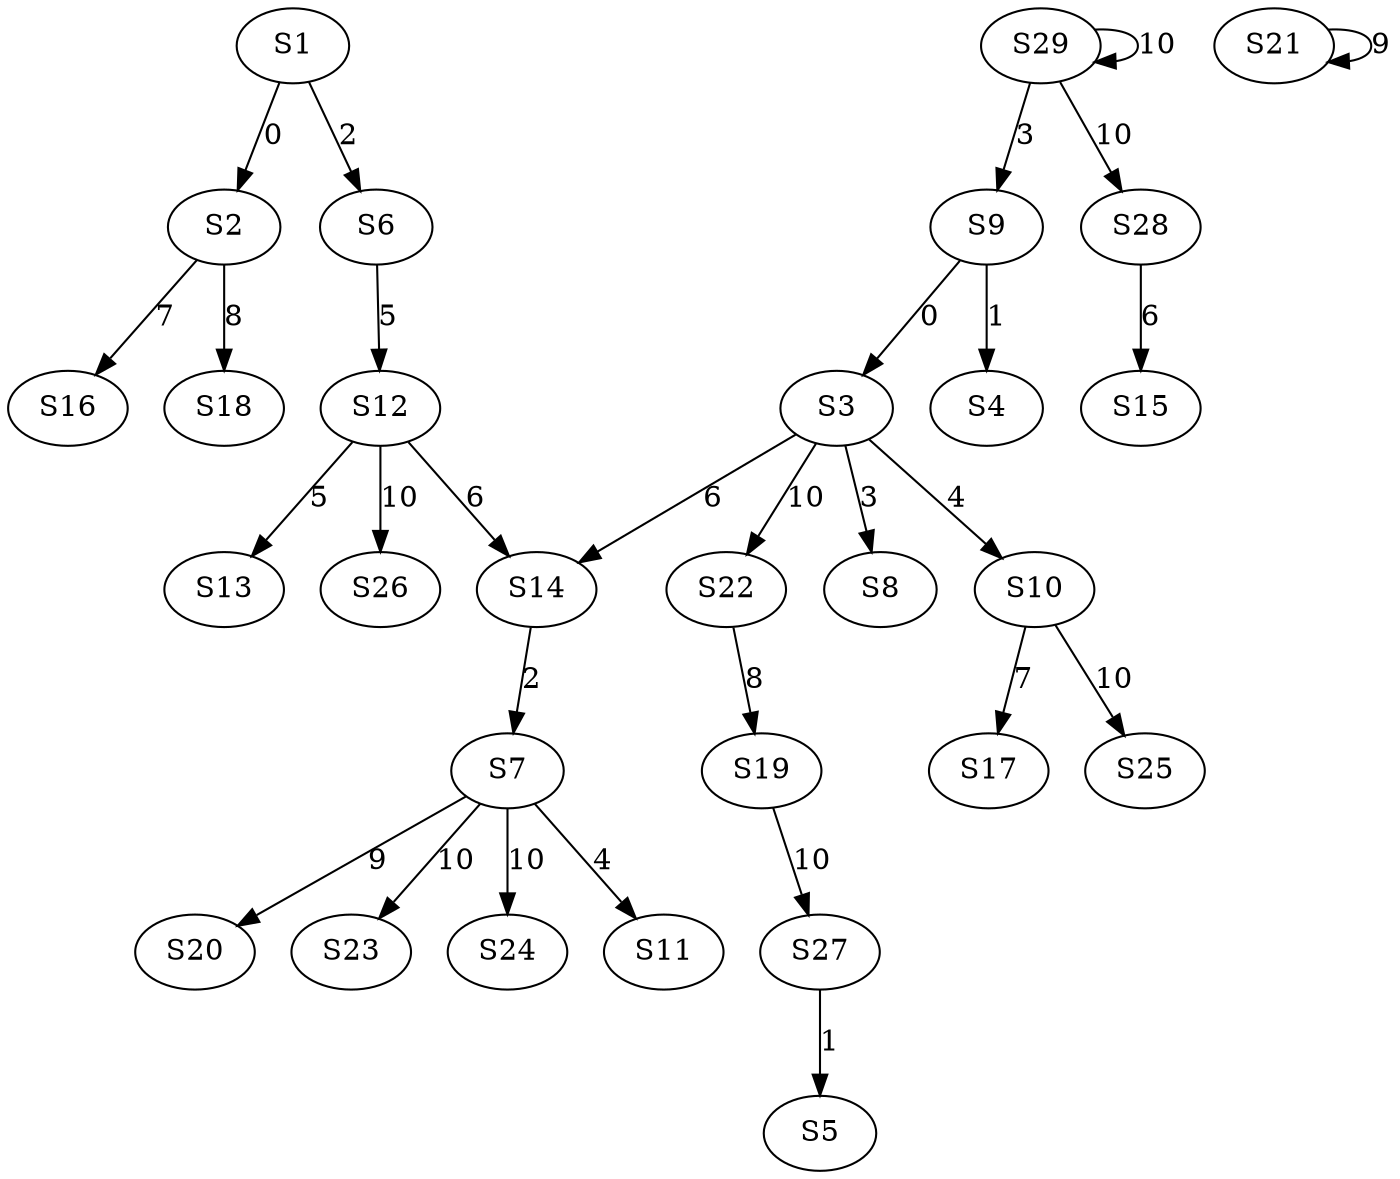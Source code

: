 strict digraph {
	S1 -> S2 [ label = 0 ];
	S9 -> S3 [ label = 0 ];
	S9 -> S4 [ label = 1 ];
	S27 -> S5 [ label = 1 ];
	S1 -> S6 [ label = 2 ];
	S14 -> S7 [ label = 2 ];
	S3 -> S8 [ label = 3 ];
	S29 -> S9 [ label = 3 ];
	S3 -> S10 [ label = 4 ];
	S7 -> S11 [ label = 4 ];
	S6 -> S12 [ label = 5 ];
	S12 -> S13 [ label = 5 ];
	S12 -> S14 [ label = 6 ];
	S28 -> S15 [ label = 6 ];
	S2 -> S16 [ label = 7 ];
	S10 -> S17 [ label = 7 ];
	S2 -> S18 [ label = 8 ];
	S22 -> S19 [ label = 8 ];
	S7 -> S20 [ label = 9 ];
	S21 -> S21 [ label = 9 ];
	S3 -> S22 [ label = 10 ];
	S7 -> S23 [ label = 10 ];
	S7 -> S24 [ label = 10 ];
	S10 -> S25 [ label = 10 ];
	S12 -> S26 [ label = 10 ];
	S19 -> S27 [ label = 10 ];
	S29 -> S28 [ label = 10 ];
	S29 -> S29 [ label = 10 ];
	S3 -> S14 [ label = 6 ];
}